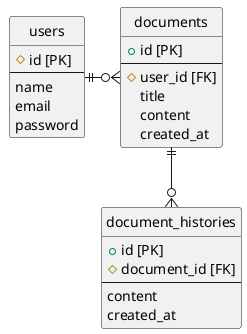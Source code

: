 @startuml

hide circle
skinparam linetype ortho


' 最新記事マスタ
' 更新された記事がここに保存される
entity documents {
  + id [PK]
  --
  # user_id [FK]
  title
  content
  created_at
}

' 履歴マスタ
entity document_histories {
  + id [PK]
  # document_id [FK]
  --
  content
  created_at
}

entity users {
  # id [PK]
  --
  name
  email
  password
}

users ||-r-o{ documents
documents ||--o{ document_histories


@enduml
